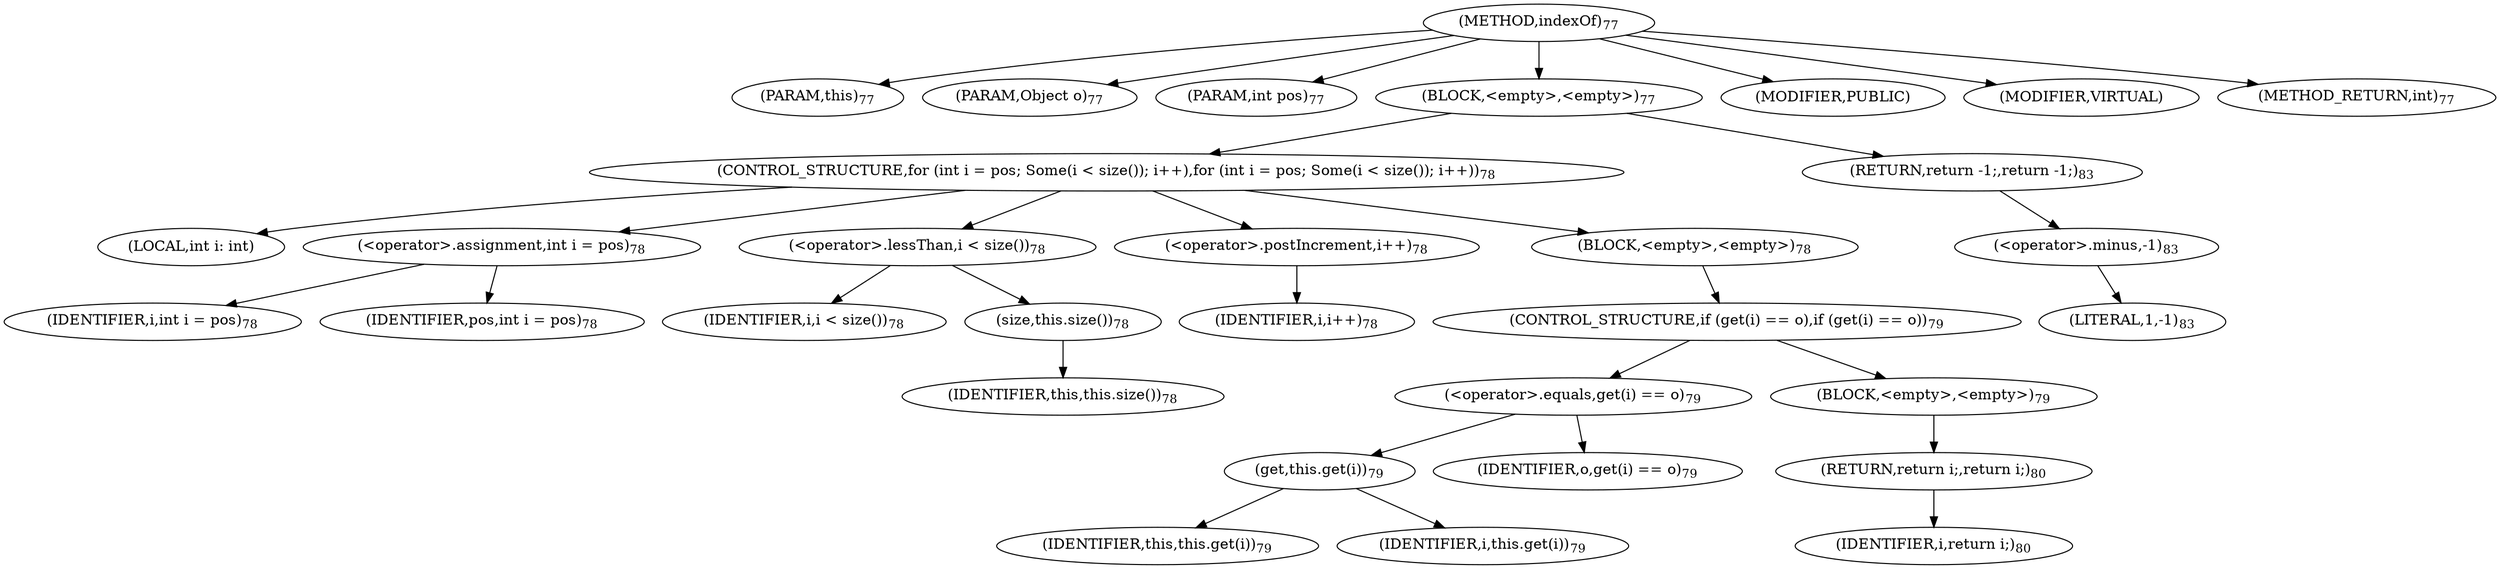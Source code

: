 digraph "indexOf" {  
"141" [label = <(METHOD,indexOf)<SUB>77</SUB>> ]
"11" [label = <(PARAM,this)<SUB>77</SUB>> ]
"142" [label = <(PARAM,Object o)<SUB>77</SUB>> ]
"143" [label = <(PARAM,int pos)<SUB>77</SUB>> ]
"144" [label = <(BLOCK,&lt;empty&gt;,&lt;empty&gt;)<SUB>77</SUB>> ]
"145" [label = <(CONTROL_STRUCTURE,for (int i = pos; Some(i &lt; size()); i++),for (int i = pos; Some(i &lt; size()); i++))<SUB>78</SUB>> ]
"146" [label = <(LOCAL,int i: int)> ]
"147" [label = <(&lt;operator&gt;.assignment,int i = pos)<SUB>78</SUB>> ]
"148" [label = <(IDENTIFIER,i,int i = pos)<SUB>78</SUB>> ]
"149" [label = <(IDENTIFIER,pos,int i = pos)<SUB>78</SUB>> ]
"150" [label = <(&lt;operator&gt;.lessThan,i &lt; size())<SUB>78</SUB>> ]
"151" [label = <(IDENTIFIER,i,i &lt; size())<SUB>78</SUB>> ]
"152" [label = <(size,this.size())<SUB>78</SUB>> ]
"10" [label = <(IDENTIFIER,this,this.size())<SUB>78</SUB>> ]
"153" [label = <(&lt;operator&gt;.postIncrement,i++)<SUB>78</SUB>> ]
"154" [label = <(IDENTIFIER,i,i++)<SUB>78</SUB>> ]
"155" [label = <(BLOCK,&lt;empty&gt;,&lt;empty&gt;)<SUB>78</SUB>> ]
"156" [label = <(CONTROL_STRUCTURE,if (get(i) == o),if (get(i) == o))<SUB>79</SUB>> ]
"157" [label = <(&lt;operator&gt;.equals,get(i) == o)<SUB>79</SUB>> ]
"158" [label = <(get,this.get(i))<SUB>79</SUB>> ]
"12" [label = <(IDENTIFIER,this,this.get(i))<SUB>79</SUB>> ]
"159" [label = <(IDENTIFIER,i,this.get(i))<SUB>79</SUB>> ]
"160" [label = <(IDENTIFIER,o,get(i) == o)<SUB>79</SUB>> ]
"161" [label = <(BLOCK,&lt;empty&gt;,&lt;empty&gt;)<SUB>79</SUB>> ]
"162" [label = <(RETURN,return i;,return i;)<SUB>80</SUB>> ]
"163" [label = <(IDENTIFIER,i,return i;)<SUB>80</SUB>> ]
"164" [label = <(RETURN,return -1;,return -1;)<SUB>83</SUB>> ]
"165" [label = <(&lt;operator&gt;.minus,-1)<SUB>83</SUB>> ]
"166" [label = <(LITERAL,1,-1)<SUB>83</SUB>> ]
"167" [label = <(MODIFIER,PUBLIC)> ]
"168" [label = <(MODIFIER,VIRTUAL)> ]
"169" [label = <(METHOD_RETURN,int)<SUB>77</SUB>> ]
  "141" -> "11" 
  "141" -> "142" 
  "141" -> "143" 
  "141" -> "144" 
  "141" -> "167" 
  "141" -> "168" 
  "141" -> "169" 
  "144" -> "145" 
  "144" -> "164" 
  "145" -> "146" 
  "145" -> "147" 
  "145" -> "150" 
  "145" -> "153" 
  "145" -> "155" 
  "147" -> "148" 
  "147" -> "149" 
  "150" -> "151" 
  "150" -> "152" 
  "152" -> "10" 
  "153" -> "154" 
  "155" -> "156" 
  "156" -> "157" 
  "156" -> "161" 
  "157" -> "158" 
  "157" -> "160" 
  "158" -> "12" 
  "158" -> "159" 
  "161" -> "162" 
  "162" -> "163" 
  "164" -> "165" 
  "165" -> "166" 
}

